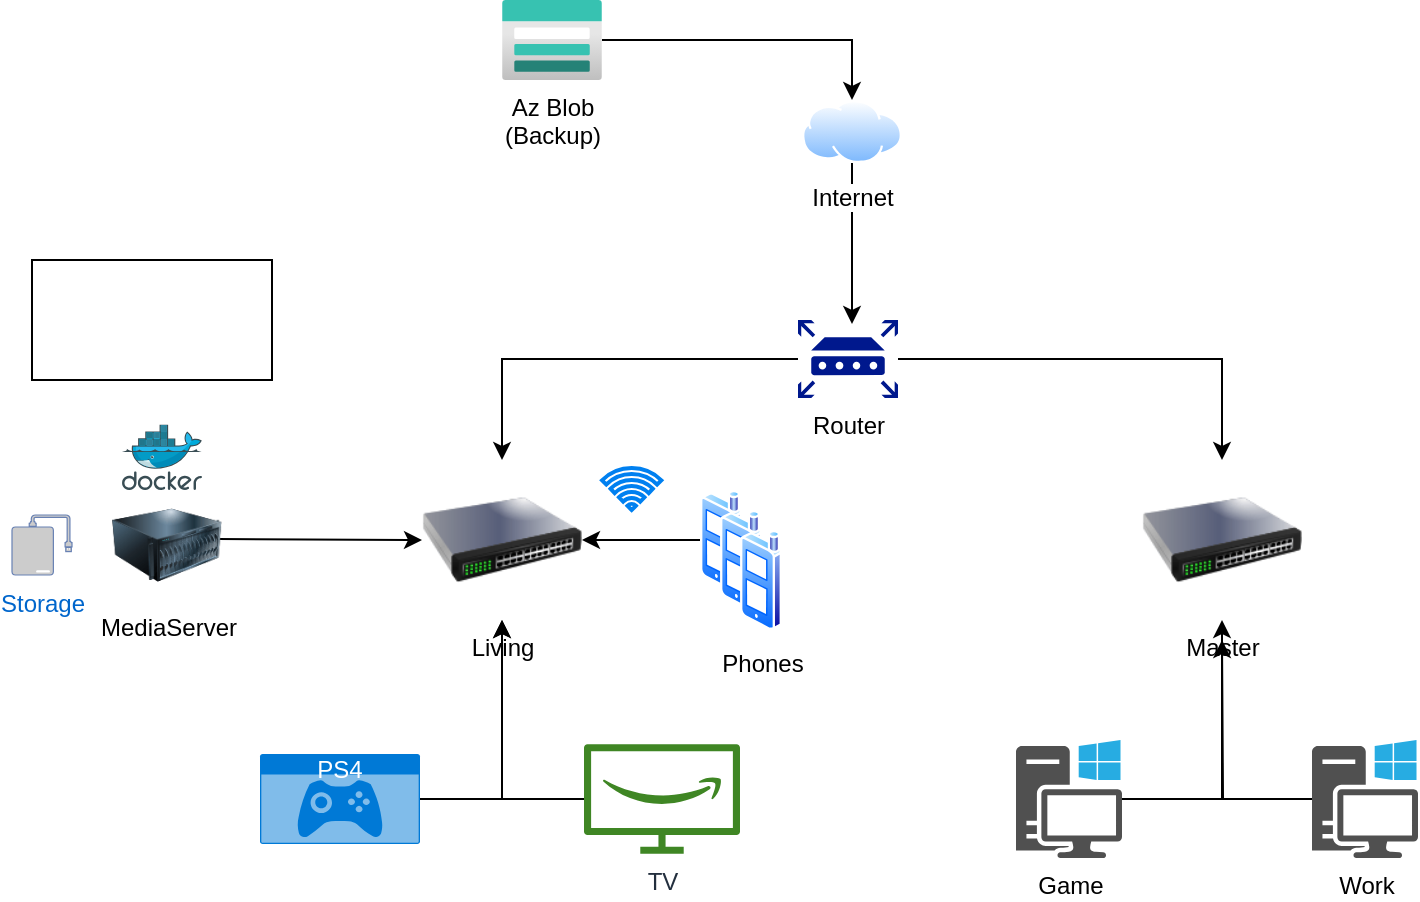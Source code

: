 <mxfile version="21.7.1" type="github">
  <diagram name="Page-1" id="M46h-v1VHYYUo1osl_IP">
    <mxGraphModel dx="1430" dy="517" grid="1" gridSize="10" guides="1" tooltips="1" connect="1" arrows="1" fold="1" page="1" pageScale="1" pageWidth="850" pageHeight="1100" math="0" shadow="0">
      <root>
        <mxCell id="0" />
        <mxCell id="1" parent="0" />
        <mxCell id="qX8ggfhDWDz1T4f77J6p-7" style="edgeStyle=orthogonalEdgeStyle;rounded=0;orthogonalLoop=1;jettySize=auto;html=1;entryX=0.5;entryY=0;entryDx=0;entryDy=0;" parent="1" source="qX8ggfhDWDz1T4f77J6p-1" target="qX8ggfhDWDz1T4f77J6p-6" edge="1">
          <mxGeometry relative="1" as="geometry" />
        </mxCell>
        <mxCell id="qX8ggfhDWDz1T4f77J6p-8" style="edgeStyle=orthogonalEdgeStyle;rounded=0;orthogonalLoop=1;jettySize=auto;html=1;" parent="1" source="qX8ggfhDWDz1T4f77J6p-1" target="qX8ggfhDWDz1T4f77J6p-5" edge="1">
          <mxGeometry relative="1" as="geometry" />
        </mxCell>
        <mxCell id="qX8ggfhDWDz1T4f77J6p-1" value="Router" style="sketch=0;aspect=fixed;pointerEvents=1;shadow=0;dashed=0;html=1;strokeColor=none;labelPosition=center;verticalLabelPosition=bottom;verticalAlign=top;align=center;fillColor=#00188D;shape=mxgraph.mscae.enterprise.router" parent="1" vertex="1">
          <mxGeometry x="403" y="310" width="50" height="39" as="geometry" />
        </mxCell>
        <mxCell id="qX8ggfhDWDz1T4f77J6p-4" style="edgeStyle=orthogonalEdgeStyle;rounded=0;orthogonalLoop=1;jettySize=auto;html=1;entryX=0.54;entryY=0.051;entryDx=0;entryDy=0;entryPerimeter=0;" parent="1" source="qX8ggfhDWDz1T4f77J6p-3" target="qX8ggfhDWDz1T4f77J6p-1" edge="1">
          <mxGeometry relative="1" as="geometry" />
        </mxCell>
        <mxCell id="qX8ggfhDWDz1T4f77J6p-3" value="Internet" style="image;aspect=fixed;perimeter=ellipsePerimeter;html=1;align=center;shadow=0;dashed=0;spacingTop=3;image=img/lib/active_directory/internet_cloud.svg;" parent="1" vertex="1">
          <mxGeometry x="405" y="200" width="50" height="31.5" as="geometry" />
        </mxCell>
        <mxCell id="qX8ggfhDWDz1T4f77J6p-5" value="Living" style="image;html=1;image=img/lib/clip_art/networking/Switch_128x128.png" parent="1" vertex="1">
          <mxGeometry x="215" y="380" width="80" height="80" as="geometry" />
        </mxCell>
        <mxCell id="qX8ggfhDWDz1T4f77J6p-6" value="Master" style="image;html=1;image=img/lib/clip_art/networking/Switch_128x128.png" parent="1" vertex="1">
          <mxGeometry x="575" y="380" width="80" height="80" as="geometry" />
        </mxCell>
        <mxCell id="qX8ggfhDWDz1T4f77J6p-9" value="" style="html=1;verticalLabelPosition=bottom;align=center;labelBackgroundColor=#ffffff;verticalAlign=top;strokeWidth=2;strokeColor=#0080F0;shadow=0;dashed=0;shape=mxgraph.ios7.icons.wifi;pointerEvents=1" parent="1" vertex="1">
          <mxGeometry x="305" y="384" width="29.7" height="21" as="geometry" />
        </mxCell>
        <mxCell id="qX8ggfhDWDz1T4f77J6p-12" style="edgeStyle=orthogonalEdgeStyle;rounded=0;orthogonalLoop=1;jettySize=auto;html=1;" parent="1" source="qX8ggfhDWDz1T4f77J6p-11" target="qX8ggfhDWDz1T4f77J6p-6" edge="1">
          <mxGeometry relative="1" as="geometry" />
        </mxCell>
        <mxCell id="qX8ggfhDWDz1T4f77J6p-11" value="Game" style="sketch=0;pointerEvents=1;shadow=0;dashed=0;html=1;strokeColor=none;fillColor=#505050;labelPosition=center;verticalLabelPosition=bottom;verticalAlign=top;outlineConnect=0;align=center;shape=mxgraph.office.devices.workstation_pc;" parent="1" vertex="1">
          <mxGeometry x="512" y="520" width="53" height="59" as="geometry" />
        </mxCell>
        <mxCell id="qX8ggfhDWDz1T4f77J6p-16" style="edgeStyle=orthogonalEdgeStyle;rounded=0;orthogonalLoop=1;jettySize=auto;html=1;" parent="1" source="qX8ggfhDWDz1T4f77J6p-15" target="qX8ggfhDWDz1T4f77J6p-5" edge="1">
          <mxGeometry relative="1" as="geometry" />
        </mxCell>
        <mxCell id="qX8ggfhDWDz1T4f77J6p-15" value="PS4" style="html=1;whiteSpace=wrap;strokeColor=none;fillColor=#0079D6;labelPosition=center;verticalLabelPosition=middle;verticalAlign=top;align=center;fontSize=12;outlineConnect=0;spacingTop=-6;fontColor=#FFFFFF;sketch=0;shape=mxgraph.sitemap.game;" parent="1" vertex="1">
          <mxGeometry x="134" y="527" width="80" height="45" as="geometry" />
        </mxCell>
        <mxCell id="qX8ggfhDWDz1T4f77J6p-18" style="edgeStyle=orthogonalEdgeStyle;rounded=0;orthogonalLoop=1;jettySize=auto;html=1;entryX=0.5;entryY=1;entryDx=0;entryDy=0;" parent="1" source="qX8ggfhDWDz1T4f77J6p-17" target="qX8ggfhDWDz1T4f77J6p-5" edge="1">
          <mxGeometry relative="1" as="geometry" />
        </mxCell>
        <mxCell id="qX8ggfhDWDz1T4f77J6p-17" value="TV" style="sketch=0;outlineConnect=0;fontColor=#232F3E;gradientColor=none;fillColor=#3F8624;strokeColor=none;dashed=0;verticalLabelPosition=bottom;verticalAlign=top;align=center;html=1;fontSize=12;fontStyle=0;aspect=fixed;pointerEvents=1;shape=mxgraph.aws4.firetv;" parent="1" vertex="1">
          <mxGeometry x="296" y="522" width="78" height="55" as="geometry" />
        </mxCell>
        <mxCell id="qX8ggfhDWDz1T4f77J6p-23" style="edgeStyle=orthogonalEdgeStyle;rounded=0;orthogonalLoop=1;jettySize=auto;html=1;" parent="1" source="qX8ggfhDWDz1T4f77J6p-20" target="qX8ggfhDWDz1T4f77J6p-5" edge="1">
          <mxGeometry relative="1" as="geometry" />
        </mxCell>
        <mxCell id="qX8ggfhDWDz1T4f77J6p-20" value="" style="image;aspect=fixed;perimeter=ellipsePerimeter;html=1;align=center;shadow=0;dashed=0;spacingTop=3;image=img/lib/active_directory/cell_phone.svg;" parent="1" vertex="1">
          <mxGeometry x="354" y="395" width="21" height="50" as="geometry" />
        </mxCell>
        <mxCell id="qX8ggfhDWDz1T4f77J6p-21" value="" style="image;aspect=fixed;perimeter=ellipsePerimeter;html=1;align=center;shadow=0;dashed=0;spacingTop=3;image=img/lib/active_directory/cell_phone.svg;" parent="1" vertex="1">
          <mxGeometry x="364" y="405" width="21" height="50" as="geometry" />
        </mxCell>
        <mxCell id="qX8ggfhDWDz1T4f77J6p-22" value="Phones" style="image;aspect=fixed;perimeter=ellipsePerimeter;html=1;align=center;shadow=0;dashed=0;spacingTop=3;image=img/lib/active_directory/cell_phone.svg;" parent="1" vertex="1">
          <mxGeometry x="374" y="415" width="21" height="50" as="geometry" />
        </mxCell>
        <mxCell id="qX8ggfhDWDz1T4f77J6p-25" style="edgeStyle=orthogonalEdgeStyle;rounded=0;orthogonalLoop=1;jettySize=auto;html=1;entryX=0;entryY=0.5;entryDx=0;entryDy=0;" parent="1" target="qX8ggfhDWDz1T4f77J6p-5" edge="1">
          <mxGeometry relative="1" as="geometry">
            <mxPoint x="113" y="419.483" as="sourcePoint" />
          </mxGeometry>
        </mxCell>
        <mxCell id="qX8ggfhDWDz1T4f77J6p-30" style="edgeStyle=orthogonalEdgeStyle;rounded=0;orthogonalLoop=1;jettySize=auto;html=1;entryX=0.5;entryY=0;entryDx=0;entryDy=0;" parent="1" source="qX8ggfhDWDz1T4f77J6p-28" target="qX8ggfhDWDz1T4f77J6p-3" edge="1">
          <mxGeometry relative="1" as="geometry" />
        </mxCell>
        <mxCell id="qX8ggfhDWDz1T4f77J6p-28" value="Az Blob&lt;br&gt;(Backup)" style="image;aspect=fixed;html=1;points=[];align=center;fontSize=12;image=img/lib/azure2/storage/Storage_Accounts.svg;" parent="1" vertex="1">
          <mxGeometry x="255" y="150" width="50" height="40" as="geometry" />
        </mxCell>
        <mxCell id="ooiyxPpr3g-j9ehjILYT-2" style="edgeStyle=orthogonalEdgeStyle;rounded=0;orthogonalLoop=1;jettySize=auto;html=1;" edge="1" parent="1" source="ooiyxPpr3g-j9ehjILYT-1">
          <mxGeometry relative="1" as="geometry">
            <mxPoint x="615" y="470.0" as="targetPoint" />
          </mxGeometry>
        </mxCell>
        <mxCell id="ooiyxPpr3g-j9ehjILYT-1" value="Work" style="sketch=0;pointerEvents=1;shadow=0;dashed=0;html=1;strokeColor=none;fillColor=#505050;labelPosition=center;verticalLabelPosition=bottom;verticalAlign=top;outlineConnect=0;align=center;shape=mxgraph.office.devices.workstation_pc;" vertex="1" parent="1">
          <mxGeometry x="660" y="520" width="53" height="59" as="geometry" />
        </mxCell>
        <mxCell id="ooiyxPpr3g-j9ehjILYT-3" value="MediaServer" style="image;html=1;image=img/lib/clip_art/computers/Server_128x128.png" vertex="1" parent="1">
          <mxGeometry x="60" y="395" width="55" height="55" as="geometry" />
        </mxCell>
        <mxCell id="ooiyxPpr3g-j9ehjILYT-4" value="" style="image;sketch=0;aspect=fixed;html=1;points=[];align=center;fontSize=12;image=img/lib/mscae/Docker.svg;" vertex="1" parent="1">
          <mxGeometry x="65" y="362.2" width="40" height="32.8" as="geometry" />
        </mxCell>
        <mxCell id="ooiyxPpr3g-j9ehjILYT-10" value="Storage" style="fontColor=#0066CC;verticalAlign=top;verticalLabelPosition=bottom;labelPosition=center;align=center;html=1;outlineConnect=0;fillColor=#CCCCCC;strokeColor=#6881B3;gradientColor=none;gradientDirection=north;strokeWidth=2;shape=mxgraph.networks.external_storage;" vertex="1" parent="1">
          <mxGeometry x="10" y="407.5" width="30" height="30" as="geometry" />
        </mxCell>
        <mxCell id="ooiyxPpr3g-j9ehjILYT-12" value="" style="group" vertex="1" connectable="0" parent="1">
          <mxGeometry x="20" y="280" width="120" height="60" as="geometry" />
        </mxCell>
        <mxCell id="ooiyxPpr3g-j9ehjILYT-11" value="" style="rounded=0;whiteSpace=wrap;html=1;" vertex="1" parent="ooiyxPpr3g-j9ehjILYT-12">
          <mxGeometry width="120" height="60" as="geometry" />
        </mxCell>
        <mxCell id="ooiyxPpr3g-j9ehjILYT-5" value="" style="shape=image;verticalLabelPosition=bottom;labelBackgroundColor=default;verticalAlign=top;aspect=fixed;imageAspect=0;image=https://miro.medium.com/v2/resize:fit:729/1*aNmEjZK4zTh0E4w7Z0YSNA.png;" vertex="1" parent="ooiyxPpr3g-j9ehjILYT-12">
          <mxGeometry x="41.86" y="44.26" width="36.27" height="10" as="geometry" />
        </mxCell>
        <mxCell id="ooiyxPpr3g-j9ehjILYT-6" value="" style="shape=image;verticalLabelPosition=bottom;labelBackgroundColor=default;verticalAlign=top;aspect=fixed;imageAspect=0;image=https://upload.wikimedia.org/wikipedia/commons/thumb/f/f5/Jelly-banner-light.svg/2560px-Jelly-banner-light.svg.png;" vertex="1" parent="ooiyxPpr3g-j9ehjILYT-12">
          <mxGeometry x="66.86" y="15.26" width="42.5" height="14.17" as="geometry" />
        </mxCell>
        <mxCell id="ooiyxPpr3g-j9ehjILYT-8" value="" style="shape=image;verticalLabelPosition=bottom;labelBackgroundColor=default;verticalAlign=top;aspect=fixed;imageAspect=0;image=https://idroot.us/wp-content/uploads/2016/07/qbittorrent-logo.png;" vertex="1" parent="ooiyxPpr3g-j9ehjILYT-12">
          <mxGeometry x="16.86" y="5.73" width="35" height="33.22" as="geometry" />
        </mxCell>
      </root>
    </mxGraphModel>
  </diagram>
</mxfile>
